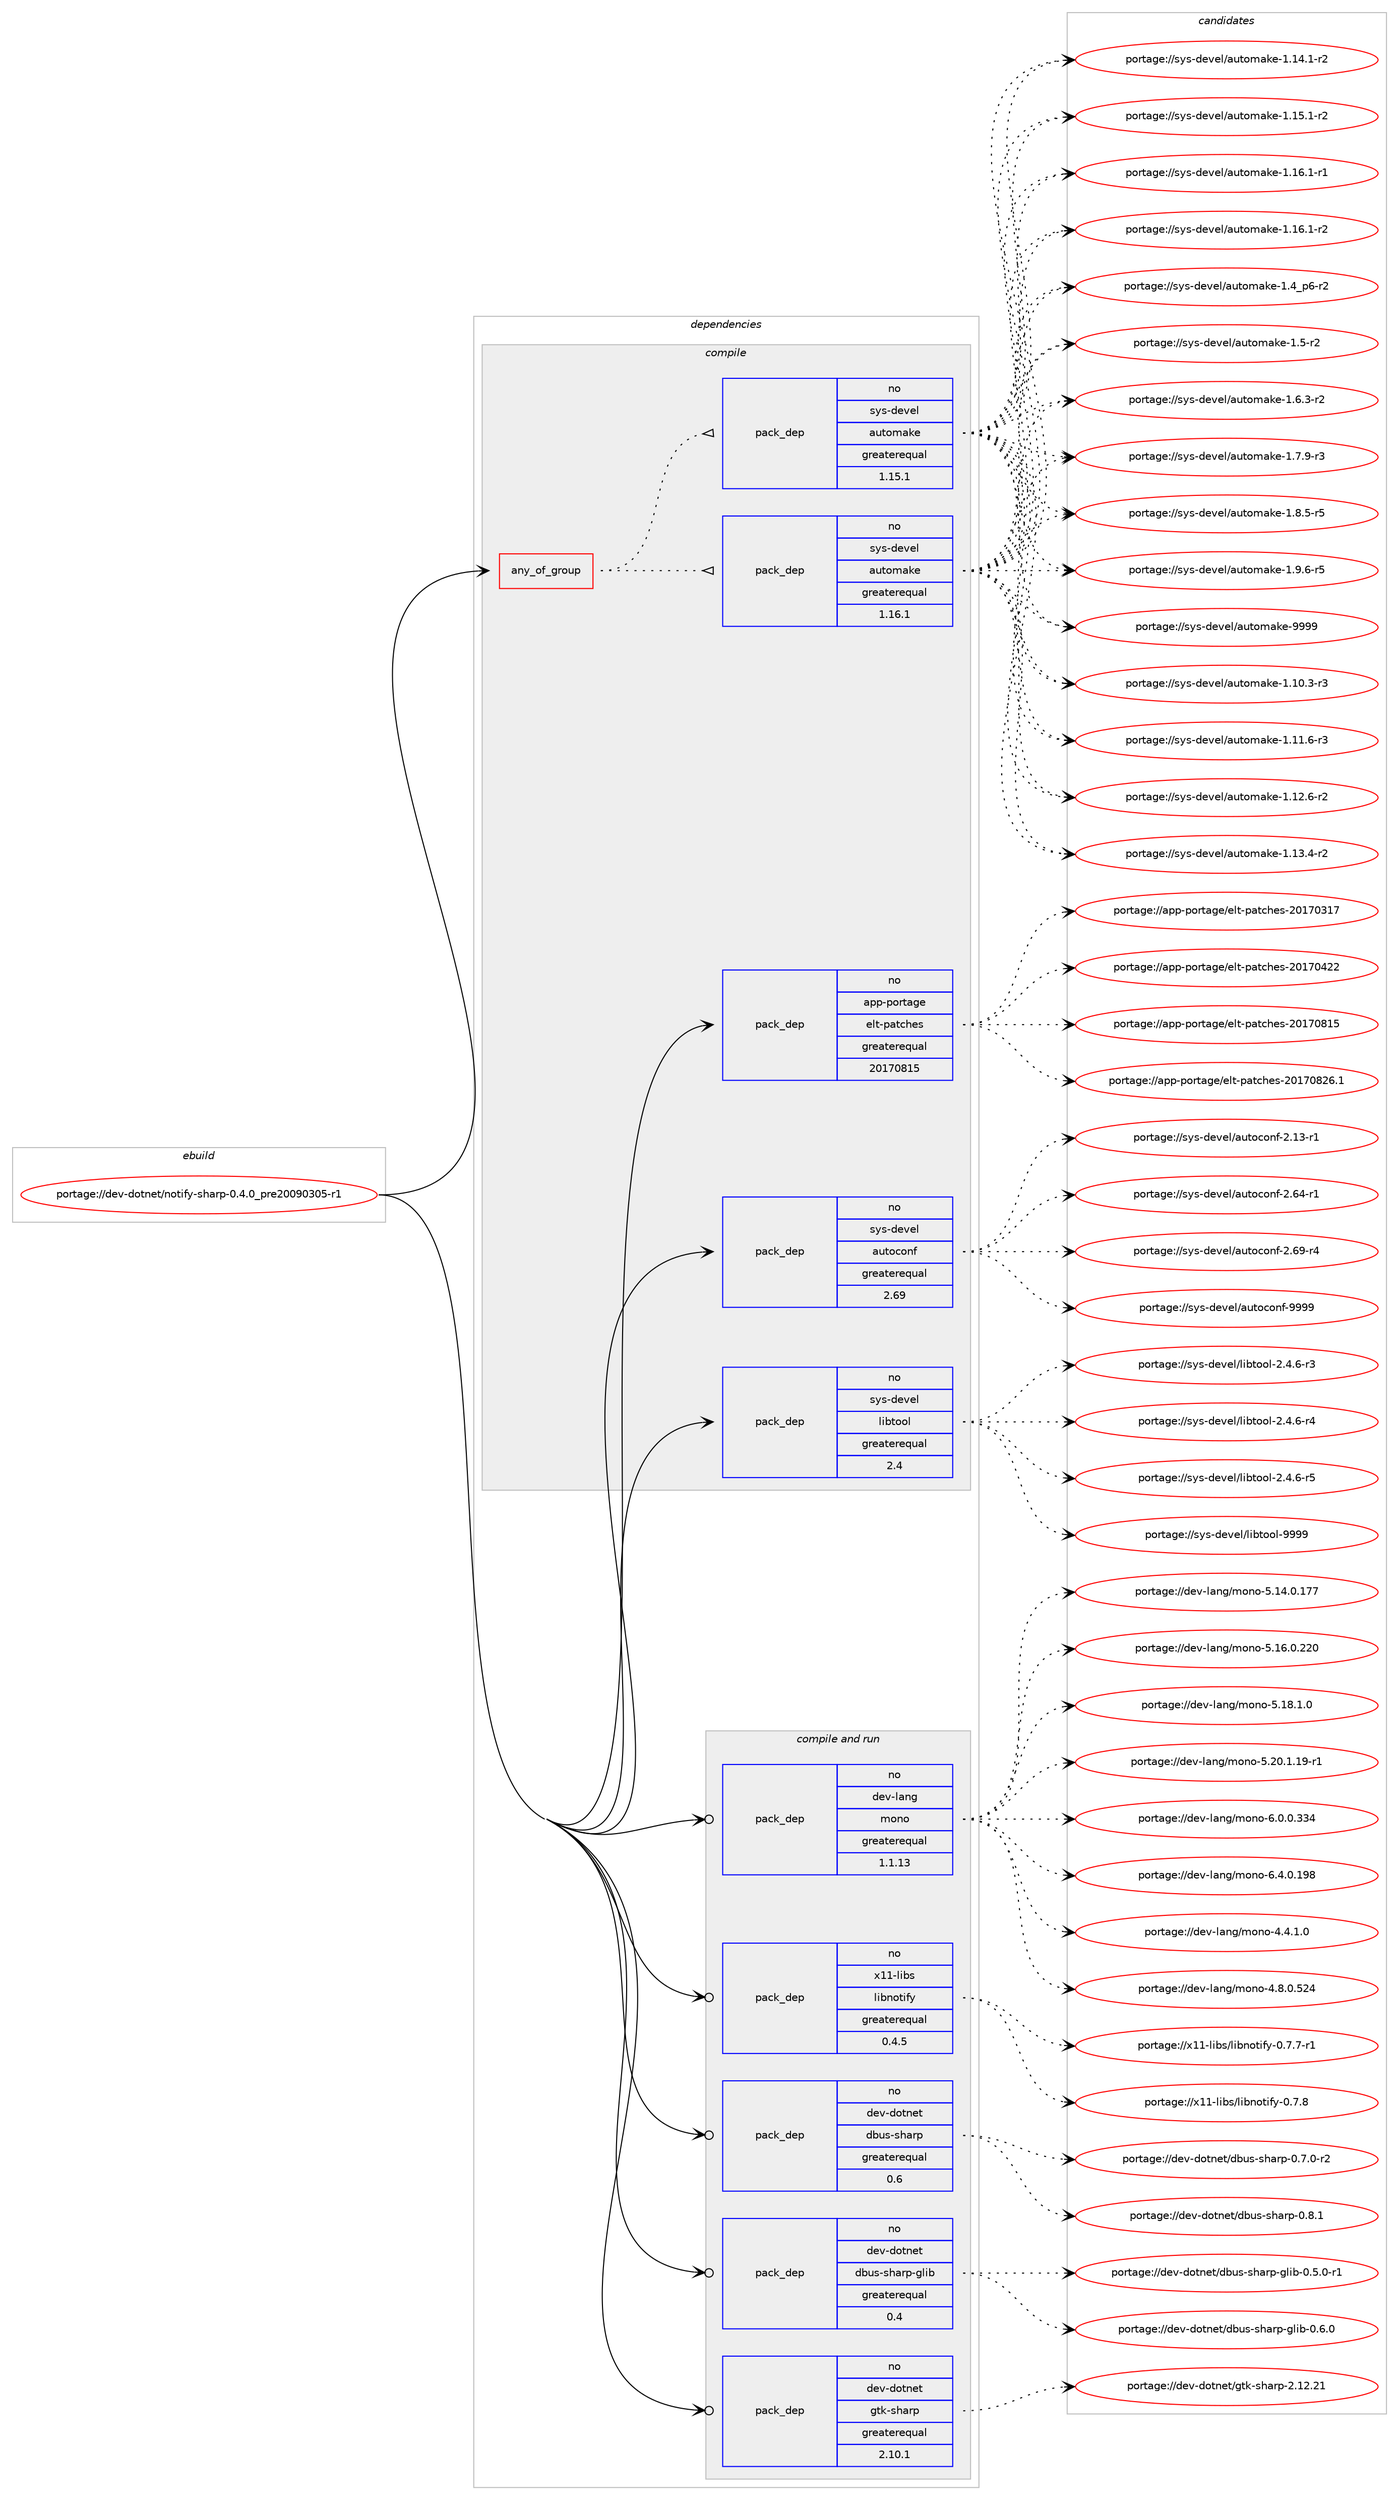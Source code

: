 digraph prolog {

# *************
# Graph options
# *************

newrank=true;
concentrate=true;
compound=true;
graph [rankdir=LR,fontname=Helvetica,fontsize=10,ranksep=1.5];#, ranksep=2.5, nodesep=0.2];
edge  [arrowhead=vee];
node  [fontname=Helvetica,fontsize=10];

# **********
# The ebuild
# **********

subgraph cluster_leftcol {
color=gray;
rank=same;
label=<<i>ebuild</i>>;
id [label="portage://dev-dotnet/notify-sharp-0.4.0_pre20090305-r1", color=red, width=4, href="../dev-dotnet/notify-sharp-0.4.0_pre20090305-r1.svg"];
}

# ****************
# The dependencies
# ****************

subgraph cluster_midcol {
color=gray;
label=<<i>dependencies</i>>;
subgraph cluster_compile {
fillcolor="#eeeeee";
style=filled;
label=<<i>compile</i>>;
subgraph any1256 {
dependency59288 [label=<<TABLE BORDER="0" CELLBORDER="1" CELLSPACING="0" CELLPADDING="4"><TR><TD CELLPADDING="10">any_of_group</TD></TR></TABLE>>, shape=none, color=red];subgraph pack44211 {
dependency59289 [label=<<TABLE BORDER="0" CELLBORDER="1" CELLSPACING="0" CELLPADDING="4" WIDTH="220"><TR><TD ROWSPAN="6" CELLPADDING="30">pack_dep</TD></TR><TR><TD WIDTH="110">no</TD></TR><TR><TD>sys-devel</TD></TR><TR><TD>automake</TD></TR><TR><TD>greaterequal</TD></TR><TR><TD>1.16.1</TD></TR></TABLE>>, shape=none, color=blue];
}
dependency59288:e -> dependency59289:w [weight=20,style="dotted",arrowhead="oinv"];
subgraph pack44212 {
dependency59290 [label=<<TABLE BORDER="0" CELLBORDER="1" CELLSPACING="0" CELLPADDING="4" WIDTH="220"><TR><TD ROWSPAN="6" CELLPADDING="30">pack_dep</TD></TR><TR><TD WIDTH="110">no</TD></TR><TR><TD>sys-devel</TD></TR><TR><TD>automake</TD></TR><TR><TD>greaterequal</TD></TR><TR><TD>1.15.1</TD></TR></TABLE>>, shape=none, color=blue];
}
dependency59288:e -> dependency59290:w [weight=20,style="dotted",arrowhead="oinv"];
}
id:e -> dependency59288:w [weight=20,style="solid",arrowhead="vee"];
subgraph pack44213 {
dependency59291 [label=<<TABLE BORDER="0" CELLBORDER="1" CELLSPACING="0" CELLPADDING="4" WIDTH="220"><TR><TD ROWSPAN="6" CELLPADDING="30">pack_dep</TD></TR><TR><TD WIDTH="110">no</TD></TR><TR><TD>app-portage</TD></TR><TR><TD>elt-patches</TD></TR><TR><TD>greaterequal</TD></TR><TR><TD>20170815</TD></TR></TABLE>>, shape=none, color=blue];
}
id:e -> dependency59291:w [weight=20,style="solid",arrowhead="vee"];
subgraph pack44214 {
dependency59292 [label=<<TABLE BORDER="0" CELLBORDER="1" CELLSPACING="0" CELLPADDING="4" WIDTH="220"><TR><TD ROWSPAN="6" CELLPADDING="30">pack_dep</TD></TR><TR><TD WIDTH="110">no</TD></TR><TR><TD>sys-devel</TD></TR><TR><TD>autoconf</TD></TR><TR><TD>greaterequal</TD></TR><TR><TD>2.69</TD></TR></TABLE>>, shape=none, color=blue];
}
id:e -> dependency59292:w [weight=20,style="solid",arrowhead="vee"];
subgraph pack44215 {
dependency59293 [label=<<TABLE BORDER="0" CELLBORDER="1" CELLSPACING="0" CELLPADDING="4" WIDTH="220"><TR><TD ROWSPAN="6" CELLPADDING="30">pack_dep</TD></TR><TR><TD WIDTH="110">no</TD></TR><TR><TD>sys-devel</TD></TR><TR><TD>libtool</TD></TR><TR><TD>greaterequal</TD></TR><TR><TD>2.4</TD></TR></TABLE>>, shape=none, color=blue];
}
id:e -> dependency59293:w [weight=20,style="solid",arrowhead="vee"];
}
subgraph cluster_compileandrun {
fillcolor="#eeeeee";
style=filled;
label=<<i>compile and run</i>>;
subgraph pack44216 {
dependency59294 [label=<<TABLE BORDER="0" CELLBORDER="1" CELLSPACING="0" CELLPADDING="4" WIDTH="220"><TR><TD ROWSPAN="6" CELLPADDING="30">pack_dep</TD></TR><TR><TD WIDTH="110">no</TD></TR><TR><TD>dev-dotnet</TD></TR><TR><TD>dbus-sharp</TD></TR><TR><TD>greaterequal</TD></TR><TR><TD>0.6</TD></TR></TABLE>>, shape=none, color=blue];
}
id:e -> dependency59294:w [weight=20,style="solid",arrowhead="odotvee"];
subgraph pack44217 {
dependency59295 [label=<<TABLE BORDER="0" CELLBORDER="1" CELLSPACING="0" CELLPADDING="4" WIDTH="220"><TR><TD ROWSPAN="6" CELLPADDING="30">pack_dep</TD></TR><TR><TD WIDTH="110">no</TD></TR><TR><TD>dev-dotnet</TD></TR><TR><TD>dbus-sharp-glib</TD></TR><TR><TD>greaterequal</TD></TR><TR><TD>0.4</TD></TR></TABLE>>, shape=none, color=blue];
}
id:e -> dependency59295:w [weight=20,style="solid",arrowhead="odotvee"];
subgraph pack44218 {
dependency59296 [label=<<TABLE BORDER="0" CELLBORDER="1" CELLSPACING="0" CELLPADDING="4" WIDTH="220"><TR><TD ROWSPAN="6" CELLPADDING="30">pack_dep</TD></TR><TR><TD WIDTH="110">no</TD></TR><TR><TD>dev-dotnet</TD></TR><TR><TD>gtk-sharp</TD></TR><TR><TD>greaterequal</TD></TR><TR><TD>2.10.1</TD></TR></TABLE>>, shape=none, color=blue];
}
id:e -> dependency59296:w [weight=20,style="solid",arrowhead="odotvee"];
subgraph pack44219 {
dependency59297 [label=<<TABLE BORDER="0" CELLBORDER="1" CELLSPACING="0" CELLPADDING="4" WIDTH="220"><TR><TD ROWSPAN="6" CELLPADDING="30">pack_dep</TD></TR><TR><TD WIDTH="110">no</TD></TR><TR><TD>dev-lang</TD></TR><TR><TD>mono</TD></TR><TR><TD>greaterequal</TD></TR><TR><TD>1.1.13</TD></TR></TABLE>>, shape=none, color=blue];
}
id:e -> dependency59297:w [weight=20,style="solid",arrowhead="odotvee"];
subgraph pack44220 {
dependency59298 [label=<<TABLE BORDER="0" CELLBORDER="1" CELLSPACING="0" CELLPADDING="4" WIDTH="220"><TR><TD ROWSPAN="6" CELLPADDING="30">pack_dep</TD></TR><TR><TD WIDTH="110">no</TD></TR><TR><TD>x11-libs</TD></TR><TR><TD>libnotify</TD></TR><TR><TD>greaterequal</TD></TR><TR><TD>0.4.5</TD></TR></TABLE>>, shape=none, color=blue];
}
id:e -> dependency59298:w [weight=20,style="solid",arrowhead="odotvee"];
}
subgraph cluster_run {
fillcolor="#eeeeee";
style=filled;
label=<<i>run</i>>;
}
}

# **************
# The candidates
# **************

subgraph cluster_choices {
rank=same;
color=gray;
label=<<i>candidates</i>>;

subgraph choice44211 {
color=black;
nodesep=1;
choiceportage11512111545100101118101108479711711611110997107101454946494846514511451 [label="portage://sys-devel/automake-1.10.3-r3", color=red, width=4,href="../sys-devel/automake-1.10.3-r3.svg"];
choiceportage11512111545100101118101108479711711611110997107101454946494946544511451 [label="portage://sys-devel/automake-1.11.6-r3", color=red, width=4,href="../sys-devel/automake-1.11.6-r3.svg"];
choiceportage11512111545100101118101108479711711611110997107101454946495046544511450 [label="portage://sys-devel/automake-1.12.6-r2", color=red, width=4,href="../sys-devel/automake-1.12.6-r2.svg"];
choiceportage11512111545100101118101108479711711611110997107101454946495146524511450 [label="portage://sys-devel/automake-1.13.4-r2", color=red, width=4,href="../sys-devel/automake-1.13.4-r2.svg"];
choiceportage11512111545100101118101108479711711611110997107101454946495246494511450 [label="portage://sys-devel/automake-1.14.1-r2", color=red, width=4,href="../sys-devel/automake-1.14.1-r2.svg"];
choiceportage11512111545100101118101108479711711611110997107101454946495346494511450 [label="portage://sys-devel/automake-1.15.1-r2", color=red, width=4,href="../sys-devel/automake-1.15.1-r2.svg"];
choiceportage11512111545100101118101108479711711611110997107101454946495446494511449 [label="portage://sys-devel/automake-1.16.1-r1", color=red, width=4,href="../sys-devel/automake-1.16.1-r1.svg"];
choiceportage11512111545100101118101108479711711611110997107101454946495446494511450 [label="portage://sys-devel/automake-1.16.1-r2", color=red, width=4,href="../sys-devel/automake-1.16.1-r2.svg"];
choiceportage115121115451001011181011084797117116111109971071014549465295112544511450 [label="portage://sys-devel/automake-1.4_p6-r2", color=red, width=4,href="../sys-devel/automake-1.4_p6-r2.svg"];
choiceportage11512111545100101118101108479711711611110997107101454946534511450 [label="portage://sys-devel/automake-1.5-r2", color=red, width=4,href="../sys-devel/automake-1.5-r2.svg"];
choiceportage115121115451001011181011084797117116111109971071014549465446514511450 [label="portage://sys-devel/automake-1.6.3-r2", color=red, width=4,href="../sys-devel/automake-1.6.3-r2.svg"];
choiceportage115121115451001011181011084797117116111109971071014549465546574511451 [label="portage://sys-devel/automake-1.7.9-r3", color=red, width=4,href="../sys-devel/automake-1.7.9-r3.svg"];
choiceportage115121115451001011181011084797117116111109971071014549465646534511453 [label="portage://sys-devel/automake-1.8.5-r5", color=red, width=4,href="../sys-devel/automake-1.8.5-r5.svg"];
choiceportage115121115451001011181011084797117116111109971071014549465746544511453 [label="portage://sys-devel/automake-1.9.6-r5", color=red, width=4,href="../sys-devel/automake-1.9.6-r5.svg"];
choiceportage115121115451001011181011084797117116111109971071014557575757 [label="portage://sys-devel/automake-9999", color=red, width=4,href="../sys-devel/automake-9999.svg"];
dependency59289:e -> choiceportage11512111545100101118101108479711711611110997107101454946494846514511451:w [style=dotted,weight="100"];
dependency59289:e -> choiceportage11512111545100101118101108479711711611110997107101454946494946544511451:w [style=dotted,weight="100"];
dependency59289:e -> choiceportage11512111545100101118101108479711711611110997107101454946495046544511450:w [style=dotted,weight="100"];
dependency59289:e -> choiceportage11512111545100101118101108479711711611110997107101454946495146524511450:w [style=dotted,weight="100"];
dependency59289:e -> choiceportage11512111545100101118101108479711711611110997107101454946495246494511450:w [style=dotted,weight="100"];
dependency59289:e -> choiceportage11512111545100101118101108479711711611110997107101454946495346494511450:w [style=dotted,weight="100"];
dependency59289:e -> choiceportage11512111545100101118101108479711711611110997107101454946495446494511449:w [style=dotted,weight="100"];
dependency59289:e -> choiceportage11512111545100101118101108479711711611110997107101454946495446494511450:w [style=dotted,weight="100"];
dependency59289:e -> choiceportage115121115451001011181011084797117116111109971071014549465295112544511450:w [style=dotted,weight="100"];
dependency59289:e -> choiceportage11512111545100101118101108479711711611110997107101454946534511450:w [style=dotted,weight="100"];
dependency59289:e -> choiceportage115121115451001011181011084797117116111109971071014549465446514511450:w [style=dotted,weight="100"];
dependency59289:e -> choiceportage115121115451001011181011084797117116111109971071014549465546574511451:w [style=dotted,weight="100"];
dependency59289:e -> choiceportage115121115451001011181011084797117116111109971071014549465646534511453:w [style=dotted,weight="100"];
dependency59289:e -> choiceportage115121115451001011181011084797117116111109971071014549465746544511453:w [style=dotted,weight="100"];
dependency59289:e -> choiceportage115121115451001011181011084797117116111109971071014557575757:w [style=dotted,weight="100"];
}
subgraph choice44212 {
color=black;
nodesep=1;
choiceportage11512111545100101118101108479711711611110997107101454946494846514511451 [label="portage://sys-devel/automake-1.10.3-r3", color=red, width=4,href="../sys-devel/automake-1.10.3-r3.svg"];
choiceportage11512111545100101118101108479711711611110997107101454946494946544511451 [label="portage://sys-devel/automake-1.11.6-r3", color=red, width=4,href="../sys-devel/automake-1.11.6-r3.svg"];
choiceportage11512111545100101118101108479711711611110997107101454946495046544511450 [label="portage://sys-devel/automake-1.12.6-r2", color=red, width=4,href="../sys-devel/automake-1.12.6-r2.svg"];
choiceportage11512111545100101118101108479711711611110997107101454946495146524511450 [label="portage://sys-devel/automake-1.13.4-r2", color=red, width=4,href="../sys-devel/automake-1.13.4-r2.svg"];
choiceportage11512111545100101118101108479711711611110997107101454946495246494511450 [label="portage://sys-devel/automake-1.14.1-r2", color=red, width=4,href="../sys-devel/automake-1.14.1-r2.svg"];
choiceportage11512111545100101118101108479711711611110997107101454946495346494511450 [label="portage://sys-devel/automake-1.15.1-r2", color=red, width=4,href="../sys-devel/automake-1.15.1-r2.svg"];
choiceportage11512111545100101118101108479711711611110997107101454946495446494511449 [label="portage://sys-devel/automake-1.16.1-r1", color=red, width=4,href="../sys-devel/automake-1.16.1-r1.svg"];
choiceportage11512111545100101118101108479711711611110997107101454946495446494511450 [label="portage://sys-devel/automake-1.16.1-r2", color=red, width=4,href="../sys-devel/automake-1.16.1-r2.svg"];
choiceportage115121115451001011181011084797117116111109971071014549465295112544511450 [label="portage://sys-devel/automake-1.4_p6-r2", color=red, width=4,href="../sys-devel/automake-1.4_p6-r2.svg"];
choiceportage11512111545100101118101108479711711611110997107101454946534511450 [label="portage://sys-devel/automake-1.5-r2", color=red, width=4,href="../sys-devel/automake-1.5-r2.svg"];
choiceportage115121115451001011181011084797117116111109971071014549465446514511450 [label="portage://sys-devel/automake-1.6.3-r2", color=red, width=4,href="../sys-devel/automake-1.6.3-r2.svg"];
choiceportage115121115451001011181011084797117116111109971071014549465546574511451 [label="portage://sys-devel/automake-1.7.9-r3", color=red, width=4,href="../sys-devel/automake-1.7.9-r3.svg"];
choiceportage115121115451001011181011084797117116111109971071014549465646534511453 [label="portage://sys-devel/automake-1.8.5-r5", color=red, width=4,href="../sys-devel/automake-1.8.5-r5.svg"];
choiceportage115121115451001011181011084797117116111109971071014549465746544511453 [label="portage://sys-devel/automake-1.9.6-r5", color=red, width=4,href="../sys-devel/automake-1.9.6-r5.svg"];
choiceportage115121115451001011181011084797117116111109971071014557575757 [label="portage://sys-devel/automake-9999", color=red, width=4,href="../sys-devel/automake-9999.svg"];
dependency59290:e -> choiceportage11512111545100101118101108479711711611110997107101454946494846514511451:w [style=dotted,weight="100"];
dependency59290:e -> choiceportage11512111545100101118101108479711711611110997107101454946494946544511451:w [style=dotted,weight="100"];
dependency59290:e -> choiceportage11512111545100101118101108479711711611110997107101454946495046544511450:w [style=dotted,weight="100"];
dependency59290:e -> choiceportage11512111545100101118101108479711711611110997107101454946495146524511450:w [style=dotted,weight="100"];
dependency59290:e -> choiceportage11512111545100101118101108479711711611110997107101454946495246494511450:w [style=dotted,weight="100"];
dependency59290:e -> choiceportage11512111545100101118101108479711711611110997107101454946495346494511450:w [style=dotted,weight="100"];
dependency59290:e -> choiceportage11512111545100101118101108479711711611110997107101454946495446494511449:w [style=dotted,weight="100"];
dependency59290:e -> choiceportage11512111545100101118101108479711711611110997107101454946495446494511450:w [style=dotted,weight="100"];
dependency59290:e -> choiceportage115121115451001011181011084797117116111109971071014549465295112544511450:w [style=dotted,weight="100"];
dependency59290:e -> choiceportage11512111545100101118101108479711711611110997107101454946534511450:w [style=dotted,weight="100"];
dependency59290:e -> choiceportage115121115451001011181011084797117116111109971071014549465446514511450:w [style=dotted,weight="100"];
dependency59290:e -> choiceportage115121115451001011181011084797117116111109971071014549465546574511451:w [style=dotted,weight="100"];
dependency59290:e -> choiceportage115121115451001011181011084797117116111109971071014549465646534511453:w [style=dotted,weight="100"];
dependency59290:e -> choiceportage115121115451001011181011084797117116111109971071014549465746544511453:w [style=dotted,weight="100"];
dependency59290:e -> choiceportage115121115451001011181011084797117116111109971071014557575757:w [style=dotted,weight="100"];
}
subgraph choice44213 {
color=black;
nodesep=1;
choiceportage97112112451121111141169710310147101108116451129711699104101115455048495548514955 [label="portage://app-portage/elt-patches-20170317", color=red, width=4,href="../app-portage/elt-patches-20170317.svg"];
choiceportage97112112451121111141169710310147101108116451129711699104101115455048495548525050 [label="portage://app-portage/elt-patches-20170422", color=red, width=4,href="../app-portage/elt-patches-20170422.svg"];
choiceportage97112112451121111141169710310147101108116451129711699104101115455048495548564953 [label="portage://app-portage/elt-patches-20170815", color=red, width=4,href="../app-portage/elt-patches-20170815.svg"];
choiceportage971121124511211111411697103101471011081164511297116991041011154550484955485650544649 [label="portage://app-portage/elt-patches-20170826.1", color=red, width=4,href="../app-portage/elt-patches-20170826.1.svg"];
dependency59291:e -> choiceportage97112112451121111141169710310147101108116451129711699104101115455048495548514955:w [style=dotted,weight="100"];
dependency59291:e -> choiceportage97112112451121111141169710310147101108116451129711699104101115455048495548525050:w [style=dotted,weight="100"];
dependency59291:e -> choiceportage97112112451121111141169710310147101108116451129711699104101115455048495548564953:w [style=dotted,weight="100"];
dependency59291:e -> choiceportage971121124511211111411697103101471011081164511297116991041011154550484955485650544649:w [style=dotted,weight="100"];
}
subgraph choice44214 {
color=black;
nodesep=1;
choiceportage1151211154510010111810110847971171161119911111010245504649514511449 [label="portage://sys-devel/autoconf-2.13-r1", color=red, width=4,href="../sys-devel/autoconf-2.13-r1.svg"];
choiceportage1151211154510010111810110847971171161119911111010245504654524511449 [label="portage://sys-devel/autoconf-2.64-r1", color=red, width=4,href="../sys-devel/autoconf-2.64-r1.svg"];
choiceportage1151211154510010111810110847971171161119911111010245504654574511452 [label="portage://sys-devel/autoconf-2.69-r4", color=red, width=4,href="../sys-devel/autoconf-2.69-r4.svg"];
choiceportage115121115451001011181011084797117116111991111101024557575757 [label="portage://sys-devel/autoconf-9999", color=red, width=4,href="../sys-devel/autoconf-9999.svg"];
dependency59292:e -> choiceportage1151211154510010111810110847971171161119911111010245504649514511449:w [style=dotted,weight="100"];
dependency59292:e -> choiceportage1151211154510010111810110847971171161119911111010245504654524511449:w [style=dotted,weight="100"];
dependency59292:e -> choiceportage1151211154510010111810110847971171161119911111010245504654574511452:w [style=dotted,weight="100"];
dependency59292:e -> choiceportage115121115451001011181011084797117116111991111101024557575757:w [style=dotted,weight="100"];
}
subgraph choice44215 {
color=black;
nodesep=1;
choiceportage1151211154510010111810110847108105981161111111084550465246544511451 [label="portage://sys-devel/libtool-2.4.6-r3", color=red, width=4,href="../sys-devel/libtool-2.4.6-r3.svg"];
choiceportage1151211154510010111810110847108105981161111111084550465246544511452 [label="portage://sys-devel/libtool-2.4.6-r4", color=red, width=4,href="../sys-devel/libtool-2.4.6-r4.svg"];
choiceportage1151211154510010111810110847108105981161111111084550465246544511453 [label="portage://sys-devel/libtool-2.4.6-r5", color=red, width=4,href="../sys-devel/libtool-2.4.6-r5.svg"];
choiceportage1151211154510010111810110847108105981161111111084557575757 [label="portage://sys-devel/libtool-9999", color=red, width=4,href="../sys-devel/libtool-9999.svg"];
dependency59293:e -> choiceportage1151211154510010111810110847108105981161111111084550465246544511451:w [style=dotted,weight="100"];
dependency59293:e -> choiceportage1151211154510010111810110847108105981161111111084550465246544511452:w [style=dotted,weight="100"];
dependency59293:e -> choiceportage1151211154510010111810110847108105981161111111084550465246544511453:w [style=dotted,weight="100"];
dependency59293:e -> choiceportage1151211154510010111810110847108105981161111111084557575757:w [style=dotted,weight="100"];
}
subgraph choice44216 {
color=black;
nodesep=1;
choiceportage10010111845100111116110101116471009811711545115104971141124548465546484511450 [label="portage://dev-dotnet/dbus-sharp-0.7.0-r2", color=red, width=4,href="../dev-dotnet/dbus-sharp-0.7.0-r2.svg"];
choiceportage1001011184510011111611010111647100981171154511510497114112454846564649 [label="portage://dev-dotnet/dbus-sharp-0.8.1", color=red, width=4,href="../dev-dotnet/dbus-sharp-0.8.1.svg"];
dependency59294:e -> choiceportage10010111845100111116110101116471009811711545115104971141124548465546484511450:w [style=dotted,weight="100"];
dependency59294:e -> choiceportage1001011184510011111611010111647100981171154511510497114112454846564649:w [style=dotted,weight="100"];
}
subgraph choice44217 {
color=black;
nodesep=1;
choiceportage100101118451001111161101011164710098117115451151049711411245103108105984548465346484511449 [label="portage://dev-dotnet/dbus-sharp-glib-0.5.0-r1", color=red, width=4,href="../dev-dotnet/dbus-sharp-glib-0.5.0-r1.svg"];
choiceportage10010111845100111116110101116471009811711545115104971141124510310810598454846544648 [label="portage://dev-dotnet/dbus-sharp-glib-0.6.0", color=red, width=4,href="../dev-dotnet/dbus-sharp-glib-0.6.0.svg"];
dependency59295:e -> choiceportage100101118451001111161101011164710098117115451151049711411245103108105984548465346484511449:w [style=dotted,weight="100"];
dependency59295:e -> choiceportage10010111845100111116110101116471009811711545115104971141124510310810598454846544648:w [style=dotted,weight="100"];
}
subgraph choice44218 {
color=black;
nodesep=1;
choiceportage100101118451001111161101011164710311610745115104971141124550464950465049 [label="portage://dev-dotnet/gtk-sharp-2.12.21", color=red, width=4,href="../dev-dotnet/gtk-sharp-2.12.21.svg"];
dependency59296:e -> choiceportage100101118451001111161101011164710311610745115104971141124550464950465049:w [style=dotted,weight="100"];
}
subgraph choice44219 {
color=black;
nodesep=1;
choiceportage1001011184510897110103471091111101114552465246494648 [label="portage://dev-lang/mono-4.4.1.0", color=red, width=4,href="../dev-lang/mono-4.4.1.0.svg"];
choiceportage10010111845108971101034710911111011145524656464846535052 [label="portage://dev-lang/mono-4.8.0.524", color=red, width=4,href="../dev-lang/mono-4.8.0.524.svg"];
choiceportage1001011184510897110103471091111101114553464952464846495555 [label="portage://dev-lang/mono-5.14.0.177", color=red, width=4,href="../dev-lang/mono-5.14.0.177.svg"];
choiceportage1001011184510897110103471091111101114553464954464846505048 [label="portage://dev-lang/mono-5.16.0.220", color=red, width=4,href="../dev-lang/mono-5.16.0.220.svg"];
choiceportage100101118451089711010347109111110111455346495646494648 [label="portage://dev-lang/mono-5.18.1.0", color=red, width=4,href="../dev-lang/mono-5.18.1.0.svg"];
choiceportage100101118451089711010347109111110111455346504846494649574511449 [label="portage://dev-lang/mono-5.20.1.19-r1", color=red, width=4,href="../dev-lang/mono-5.20.1.19-r1.svg"];
choiceportage10010111845108971101034710911111011145544648464846515152 [label="portage://dev-lang/mono-6.0.0.334", color=red, width=4,href="../dev-lang/mono-6.0.0.334.svg"];
choiceportage10010111845108971101034710911111011145544652464846495756 [label="portage://dev-lang/mono-6.4.0.198", color=red, width=4,href="../dev-lang/mono-6.4.0.198.svg"];
dependency59297:e -> choiceportage1001011184510897110103471091111101114552465246494648:w [style=dotted,weight="100"];
dependency59297:e -> choiceportage10010111845108971101034710911111011145524656464846535052:w [style=dotted,weight="100"];
dependency59297:e -> choiceportage1001011184510897110103471091111101114553464952464846495555:w [style=dotted,weight="100"];
dependency59297:e -> choiceportage1001011184510897110103471091111101114553464954464846505048:w [style=dotted,weight="100"];
dependency59297:e -> choiceportage100101118451089711010347109111110111455346495646494648:w [style=dotted,weight="100"];
dependency59297:e -> choiceportage100101118451089711010347109111110111455346504846494649574511449:w [style=dotted,weight="100"];
dependency59297:e -> choiceportage10010111845108971101034710911111011145544648464846515152:w [style=dotted,weight="100"];
dependency59297:e -> choiceportage10010111845108971101034710911111011145544652464846495756:w [style=dotted,weight="100"];
}
subgraph choice44220 {
color=black;
nodesep=1;
choiceportage1204949451081059811547108105981101111161051021214548465546554511449 [label="portage://x11-libs/libnotify-0.7.7-r1", color=red, width=4,href="../x11-libs/libnotify-0.7.7-r1.svg"];
choiceportage120494945108105981154710810598110111116105102121454846554656 [label="portage://x11-libs/libnotify-0.7.8", color=red, width=4,href="../x11-libs/libnotify-0.7.8.svg"];
dependency59298:e -> choiceportage1204949451081059811547108105981101111161051021214548465546554511449:w [style=dotted,weight="100"];
dependency59298:e -> choiceportage120494945108105981154710810598110111116105102121454846554656:w [style=dotted,weight="100"];
}
}

}
